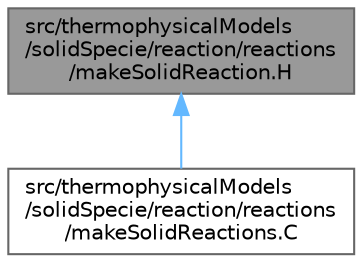 digraph "src/thermophysicalModels/solidSpecie/reaction/reactions/makeSolidReaction.H"
{
 // LATEX_PDF_SIZE
  bgcolor="transparent";
  edge [fontname=Helvetica,fontsize=10,labelfontname=Helvetica,labelfontsize=10];
  node [fontname=Helvetica,fontsize=10,shape=box,height=0.2,width=0.4];
  Node1 [id="Node000001",label="src/thermophysicalModels\l/solidSpecie/reaction/reactions\l/makeSolidReaction.H",height=0.2,width=0.4,color="gray40", fillcolor="grey60", style="filled", fontcolor="black",tooltip="Macros for instantiating reactions for solid."];
  Node1 -> Node2 [id="edge1_Node000001_Node000002",dir="back",color="steelblue1",style="solid",tooltip=" "];
  Node2 [id="Node000002",label="src/thermophysicalModels\l/solidSpecie/reaction/reactions\l/makeSolidReactions.C",height=0.2,width=0.4,color="grey40", fillcolor="white", style="filled",URL="$makeSolidReactions_8C.html",tooltip=" "];
}
